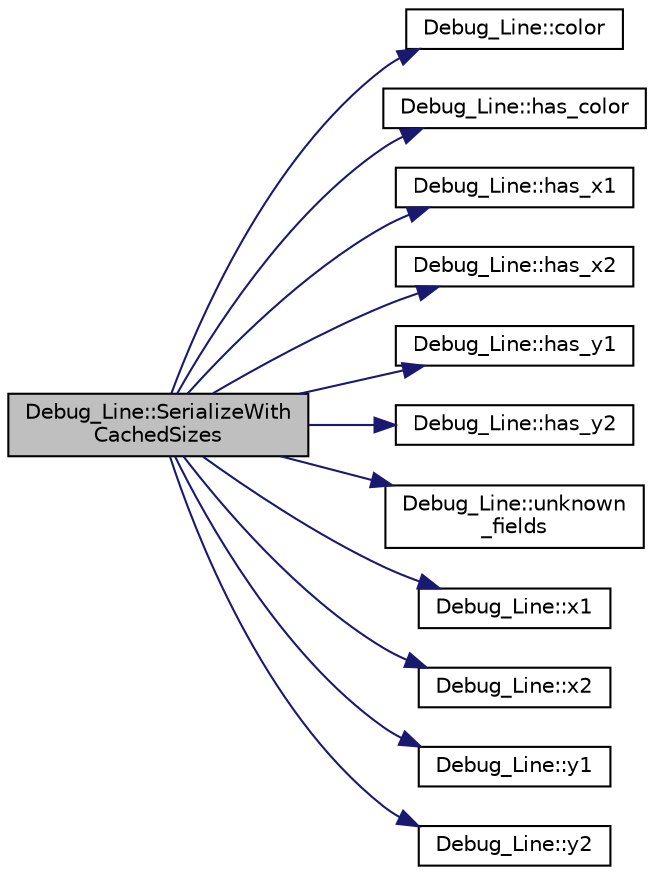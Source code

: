 digraph "Debug_Line::SerializeWithCachedSizes"
{
 // INTERACTIVE_SVG=YES
  edge [fontname="Helvetica",fontsize="10",labelfontname="Helvetica",labelfontsize="10"];
  node [fontname="Helvetica",fontsize="10",shape=record];
  rankdir="LR";
  Node1 [label="Debug_Line::SerializeWith\lCachedSizes",height=0.2,width=0.4,color="black", fillcolor="grey75", style="filled", fontcolor="black"];
  Node1 -> Node2 [color="midnightblue",fontsize="10",style="solid",fontname="Helvetica"];
  Node2 [label="Debug_Line::color",height=0.2,width=0.4,color="black", fillcolor="white", style="filled",URL="$d0/d2a/class_debug___line.html#af192d213bf92b7fc048d985acb01b6b1"];
  Node1 -> Node3 [color="midnightblue",fontsize="10",style="solid",fontname="Helvetica"];
  Node3 [label="Debug_Line::has_color",height=0.2,width=0.4,color="black", fillcolor="white", style="filled",URL="$d0/d2a/class_debug___line.html#ae1d7a7ef05b91074bba269cc76411b00"];
  Node1 -> Node4 [color="midnightblue",fontsize="10",style="solid",fontname="Helvetica"];
  Node4 [label="Debug_Line::has_x1",height=0.2,width=0.4,color="black", fillcolor="white", style="filled",URL="$d0/d2a/class_debug___line.html#a8ac1b38416f9fad19c7eb308ffe62bec"];
  Node1 -> Node5 [color="midnightblue",fontsize="10",style="solid",fontname="Helvetica"];
  Node5 [label="Debug_Line::has_x2",height=0.2,width=0.4,color="black", fillcolor="white", style="filled",URL="$d0/d2a/class_debug___line.html#a371237a8cda7c52eaf9720aaacee5177"];
  Node1 -> Node6 [color="midnightblue",fontsize="10",style="solid",fontname="Helvetica"];
  Node6 [label="Debug_Line::has_y1",height=0.2,width=0.4,color="black", fillcolor="white", style="filled",URL="$d0/d2a/class_debug___line.html#aa7485f88cf0be8752da08bbc6c140b5b"];
  Node1 -> Node7 [color="midnightblue",fontsize="10",style="solid",fontname="Helvetica"];
  Node7 [label="Debug_Line::has_y2",height=0.2,width=0.4,color="black", fillcolor="white", style="filled",URL="$d0/d2a/class_debug___line.html#afb7b0e17bba685bb2a3da16812ef48f2"];
  Node1 -> Node8 [color="midnightblue",fontsize="10",style="solid",fontname="Helvetica"];
  Node8 [label="Debug_Line::unknown\l_fields",height=0.2,width=0.4,color="black", fillcolor="white", style="filled",URL="$d0/d2a/class_debug___line.html#a3b6bd8919be003e604d73bc1f3afc388"];
  Node1 -> Node9 [color="midnightblue",fontsize="10",style="solid",fontname="Helvetica"];
  Node9 [label="Debug_Line::x1",height=0.2,width=0.4,color="black", fillcolor="white", style="filled",URL="$d0/d2a/class_debug___line.html#ac580ae6699afe0e4a344dba415841c09"];
  Node1 -> Node10 [color="midnightblue",fontsize="10",style="solid",fontname="Helvetica"];
  Node10 [label="Debug_Line::x2",height=0.2,width=0.4,color="black", fillcolor="white", style="filled",URL="$d0/d2a/class_debug___line.html#aa6acc7ce1d9394f8c99914a89efa3ec0"];
  Node1 -> Node11 [color="midnightblue",fontsize="10",style="solid",fontname="Helvetica"];
  Node11 [label="Debug_Line::y1",height=0.2,width=0.4,color="black", fillcolor="white", style="filled",URL="$d0/d2a/class_debug___line.html#af03d756cd6571ded850368d63ee981e2"];
  Node1 -> Node12 [color="midnightblue",fontsize="10",style="solid",fontname="Helvetica"];
  Node12 [label="Debug_Line::y2",height=0.2,width=0.4,color="black", fillcolor="white", style="filled",URL="$d0/d2a/class_debug___line.html#a143322913762ddfbd5dbcfd5fdda970a"];
}
